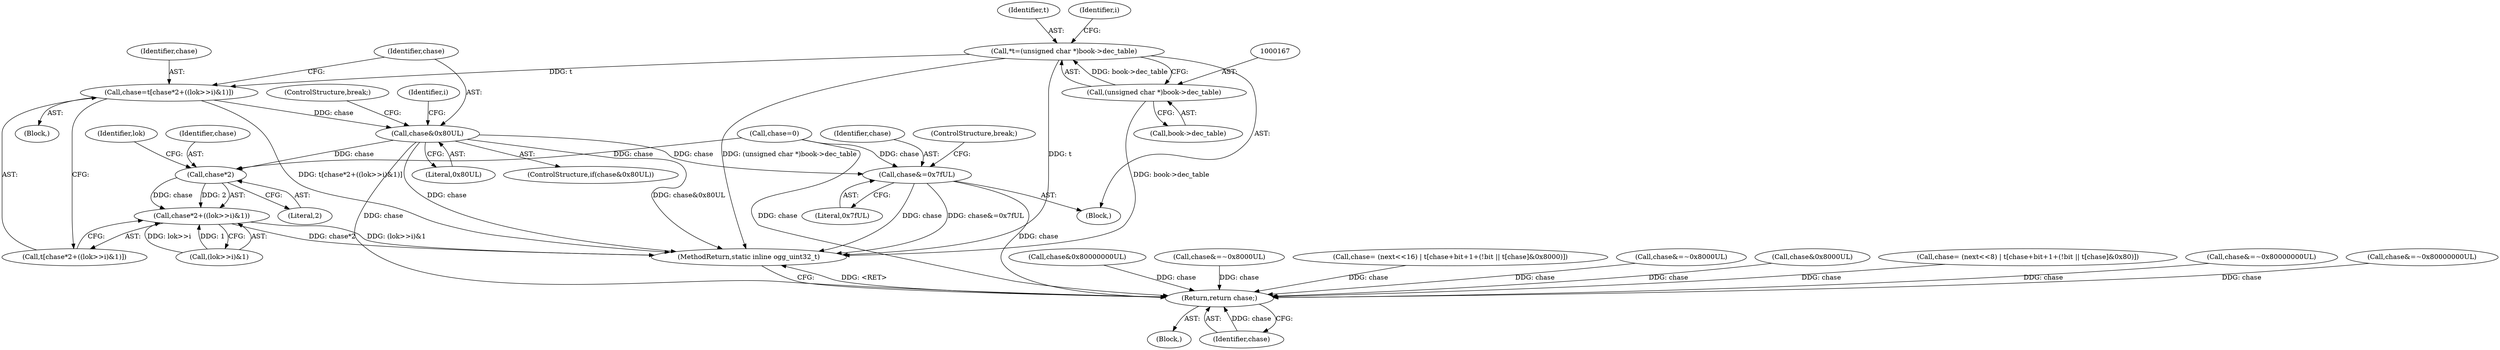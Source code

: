 digraph "0_Android_eeb4e45d5683f88488c083ecf142dc89bc3f0b47_2@pointer" {
"1000164" [label="(Call,*t=(unsigned char *)book->dec_table)"];
"1000166" [label="(Call,(unsigned char *)book->dec_table)"];
"1000181" [label="(Call,chase=t[chase*2+((lok>>i)&1)])"];
"1000195" [label="(Call,chase&0x80UL)"];
"1000186" [label="(Call,chase*2)"];
"1000185" [label="(Call,chase*2+((lok>>i)&1))"];
"1000199" [label="(Call,chase&=0x7fUL)"];
"1000431" [label="(Return,return chase;)"];
"1000182" [label="(Identifier,chase)"];
"1000166" [label="(Call,(unsigned char *)book->dec_table)"];
"1000197" [label="(Literal,0x80UL)"];
"1000425" [label="(Block,)"];
"1000188" [label="(Literal,2)"];
"1000198" [label="(ControlStructure,break;)"];
"1000413" [label="(Call,chase&0x80000000UL)"];
"1000196" [label="(Identifier,chase)"];
"1000186" [label="(Call,chase*2)"];
"1000191" [label="(Identifier,lok)"];
"1000194" [label="(ControlStructure,if(chase&0x80UL))"];
"1000270" [label="(Call,chase&=~0x8000UL)"];
"1000180" [label="(Block,)"];
"1000165" [label="(Identifier,t)"];
"1000189" [label="(Call,(lok>>i)&1)"];
"1000432" [label="(Identifier,chase)"];
"1000353" [label="(Call,chase= (next<<16) | t[chase+bit+1+(!bit || t[chase]&0x8000)])"];
"1000164" [label="(Call,*t=(unsigned char *)book->dec_table)"];
"1000308" [label="(Call,chase&=~0x8000UL)"];
"1000200" [label="(Identifier,chase)"];
"1000441" [label="(MethodReturn,static inline ogg_uint32_t)"];
"1000183" [label="(Call,t[chase*2+((lok>>i)&1)])"];
"1000187" [label="(Identifier,chase)"];
"1000162" [label="(Block,)"];
"1000168" [label="(Call,book->dec_table)"];
"1000304" [label="(Call,chase&0x8000UL)"];
"1000202" [label="(ControlStructure,break;)"];
"1000244" [label="(Call,chase= (next<<8) | t[chase+bit+1+(!bit || t[chase]&0x80)])"];
"1000195" [label="(Call,chase&0x80UL)"];
"1000115" [label="(Call,chase=0)"];
"1000201" [label="(Literal,0x7fUL)"];
"1000179" [label="(Identifier,i)"];
"1000173" [label="(Identifier,i)"];
"1000417" [label="(Call,chase&=~0x80000000UL)"];
"1000431" [label="(Return,return chase;)"];
"1000185" [label="(Call,chase*2+((lok>>i)&1))"];
"1000199" [label="(Call,chase&=0x7fUL)"];
"1000379" [label="(Call,chase&=~0x80000000UL)"];
"1000181" [label="(Call,chase=t[chase*2+((lok>>i)&1)])"];
"1000164" -> "1000162"  [label="AST: "];
"1000164" -> "1000166"  [label="CFG: "];
"1000165" -> "1000164"  [label="AST: "];
"1000166" -> "1000164"  [label="AST: "];
"1000173" -> "1000164"  [label="CFG: "];
"1000164" -> "1000441"  [label="DDG: (unsigned char *)book->dec_table"];
"1000164" -> "1000441"  [label="DDG: t"];
"1000166" -> "1000164"  [label="DDG: book->dec_table"];
"1000164" -> "1000181"  [label="DDG: t"];
"1000166" -> "1000168"  [label="CFG: "];
"1000167" -> "1000166"  [label="AST: "];
"1000168" -> "1000166"  [label="AST: "];
"1000166" -> "1000441"  [label="DDG: book->dec_table"];
"1000181" -> "1000180"  [label="AST: "];
"1000181" -> "1000183"  [label="CFG: "];
"1000182" -> "1000181"  [label="AST: "];
"1000183" -> "1000181"  [label="AST: "];
"1000196" -> "1000181"  [label="CFG: "];
"1000181" -> "1000441"  [label="DDG: t[chase*2+((lok>>i)&1)]"];
"1000181" -> "1000195"  [label="DDG: chase"];
"1000195" -> "1000194"  [label="AST: "];
"1000195" -> "1000197"  [label="CFG: "];
"1000196" -> "1000195"  [label="AST: "];
"1000197" -> "1000195"  [label="AST: "];
"1000198" -> "1000195"  [label="CFG: "];
"1000179" -> "1000195"  [label="CFG: "];
"1000195" -> "1000441"  [label="DDG: chase&0x80UL"];
"1000195" -> "1000441"  [label="DDG: chase"];
"1000195" -> "1000186"  [label="DDG: chase"];
"1000195" -> "1000199"  [label="DDG: chase"];
"1000195" -> "1000431"  [label="DDG: chase"];
"1000186" -> "1000185"  [label="AST: "];
"1000186" -> "1000188"  [label="CFG: "];
"1000187" -> "1000186"  [label="AST: "];
"1000188" -> "1000186"  [label="AST: "];
"1000191" -> "1000186"  [label="CFG: "];
"1000186" -> "1000185"  [label="DDG: chase"];
"1000186" -> "1000185"  [label="DDG: 2"];
"1000115" -> "1000186"  [label="DDG: chase"];
"1000185" -> "1000183"  [label="AST: "];
"1000185" -> "1000189"  [label="CFG: "];
"1000189" -> "1000185"  [label="AST: "];
"1000183" -> "1000185"  [label="CFG: "];
"1000185" -> "1000441"  [label="DDG: chase*2"];
"1000185" -> "1000441"  [label="DDG: (lok>>i)&1"];
"1000189" -> "1000185"  [label="DDG: lok>>i"];
"1000189" -> "1000185"  [label="DDG: 1"];
"1000199" -> "1000162"  [label="AST: "];
"1000199" -> "1000201"  [label="CFG: "];
"1000200" -> "1000199"  [label="AST: "];
"1000201" -> "1000199"  [label="AST: "];
"1000202" -> "1000199"  [label="CFG: "];
"1000199" -> "1000441"  [label="DDG: chase"];
"1000199" -> "1000441"  [label="DDG: chase&=0x7fUL"];
"1000115" -> "1000199"  [label="DDG: chase"];
"1000199" -> "1000431"  [label="DDG: chase"];
"1000431" -> "1000425"  [label="AST: "];
"1000431" -> "1000432"  [label="CFG: "];
"1000432" -> "1000431"  [label="AST: "];
"1000441" -> "1000431"  [label="CFG: "];
"1000431" -> "1000441"  [label="DDG: <RET>"];
"1000432" -> "1000431"  [label="DDG: chase"];
"1000308" -> "1000431"  [label="DDG: chase"];
"1000304" -> "1000431"  [label="DDG: chase"];
"1000417" -> "1000431"  [label="DDG: chase"];
"1000353" -> "1000431"  [label="DDG: chase"];
"1000244" -> "1000431"  [label="DDG: chase"];
"1000413" -> "1000431"  [label="DDG: chase"];
"1000379" -> "1000431"  [label="DDG: chase"];
"1000270" -> "1000431"  [label="DDG: chase"];
"1000115" -> "1000431"  [label="DDG: chase"];
}

